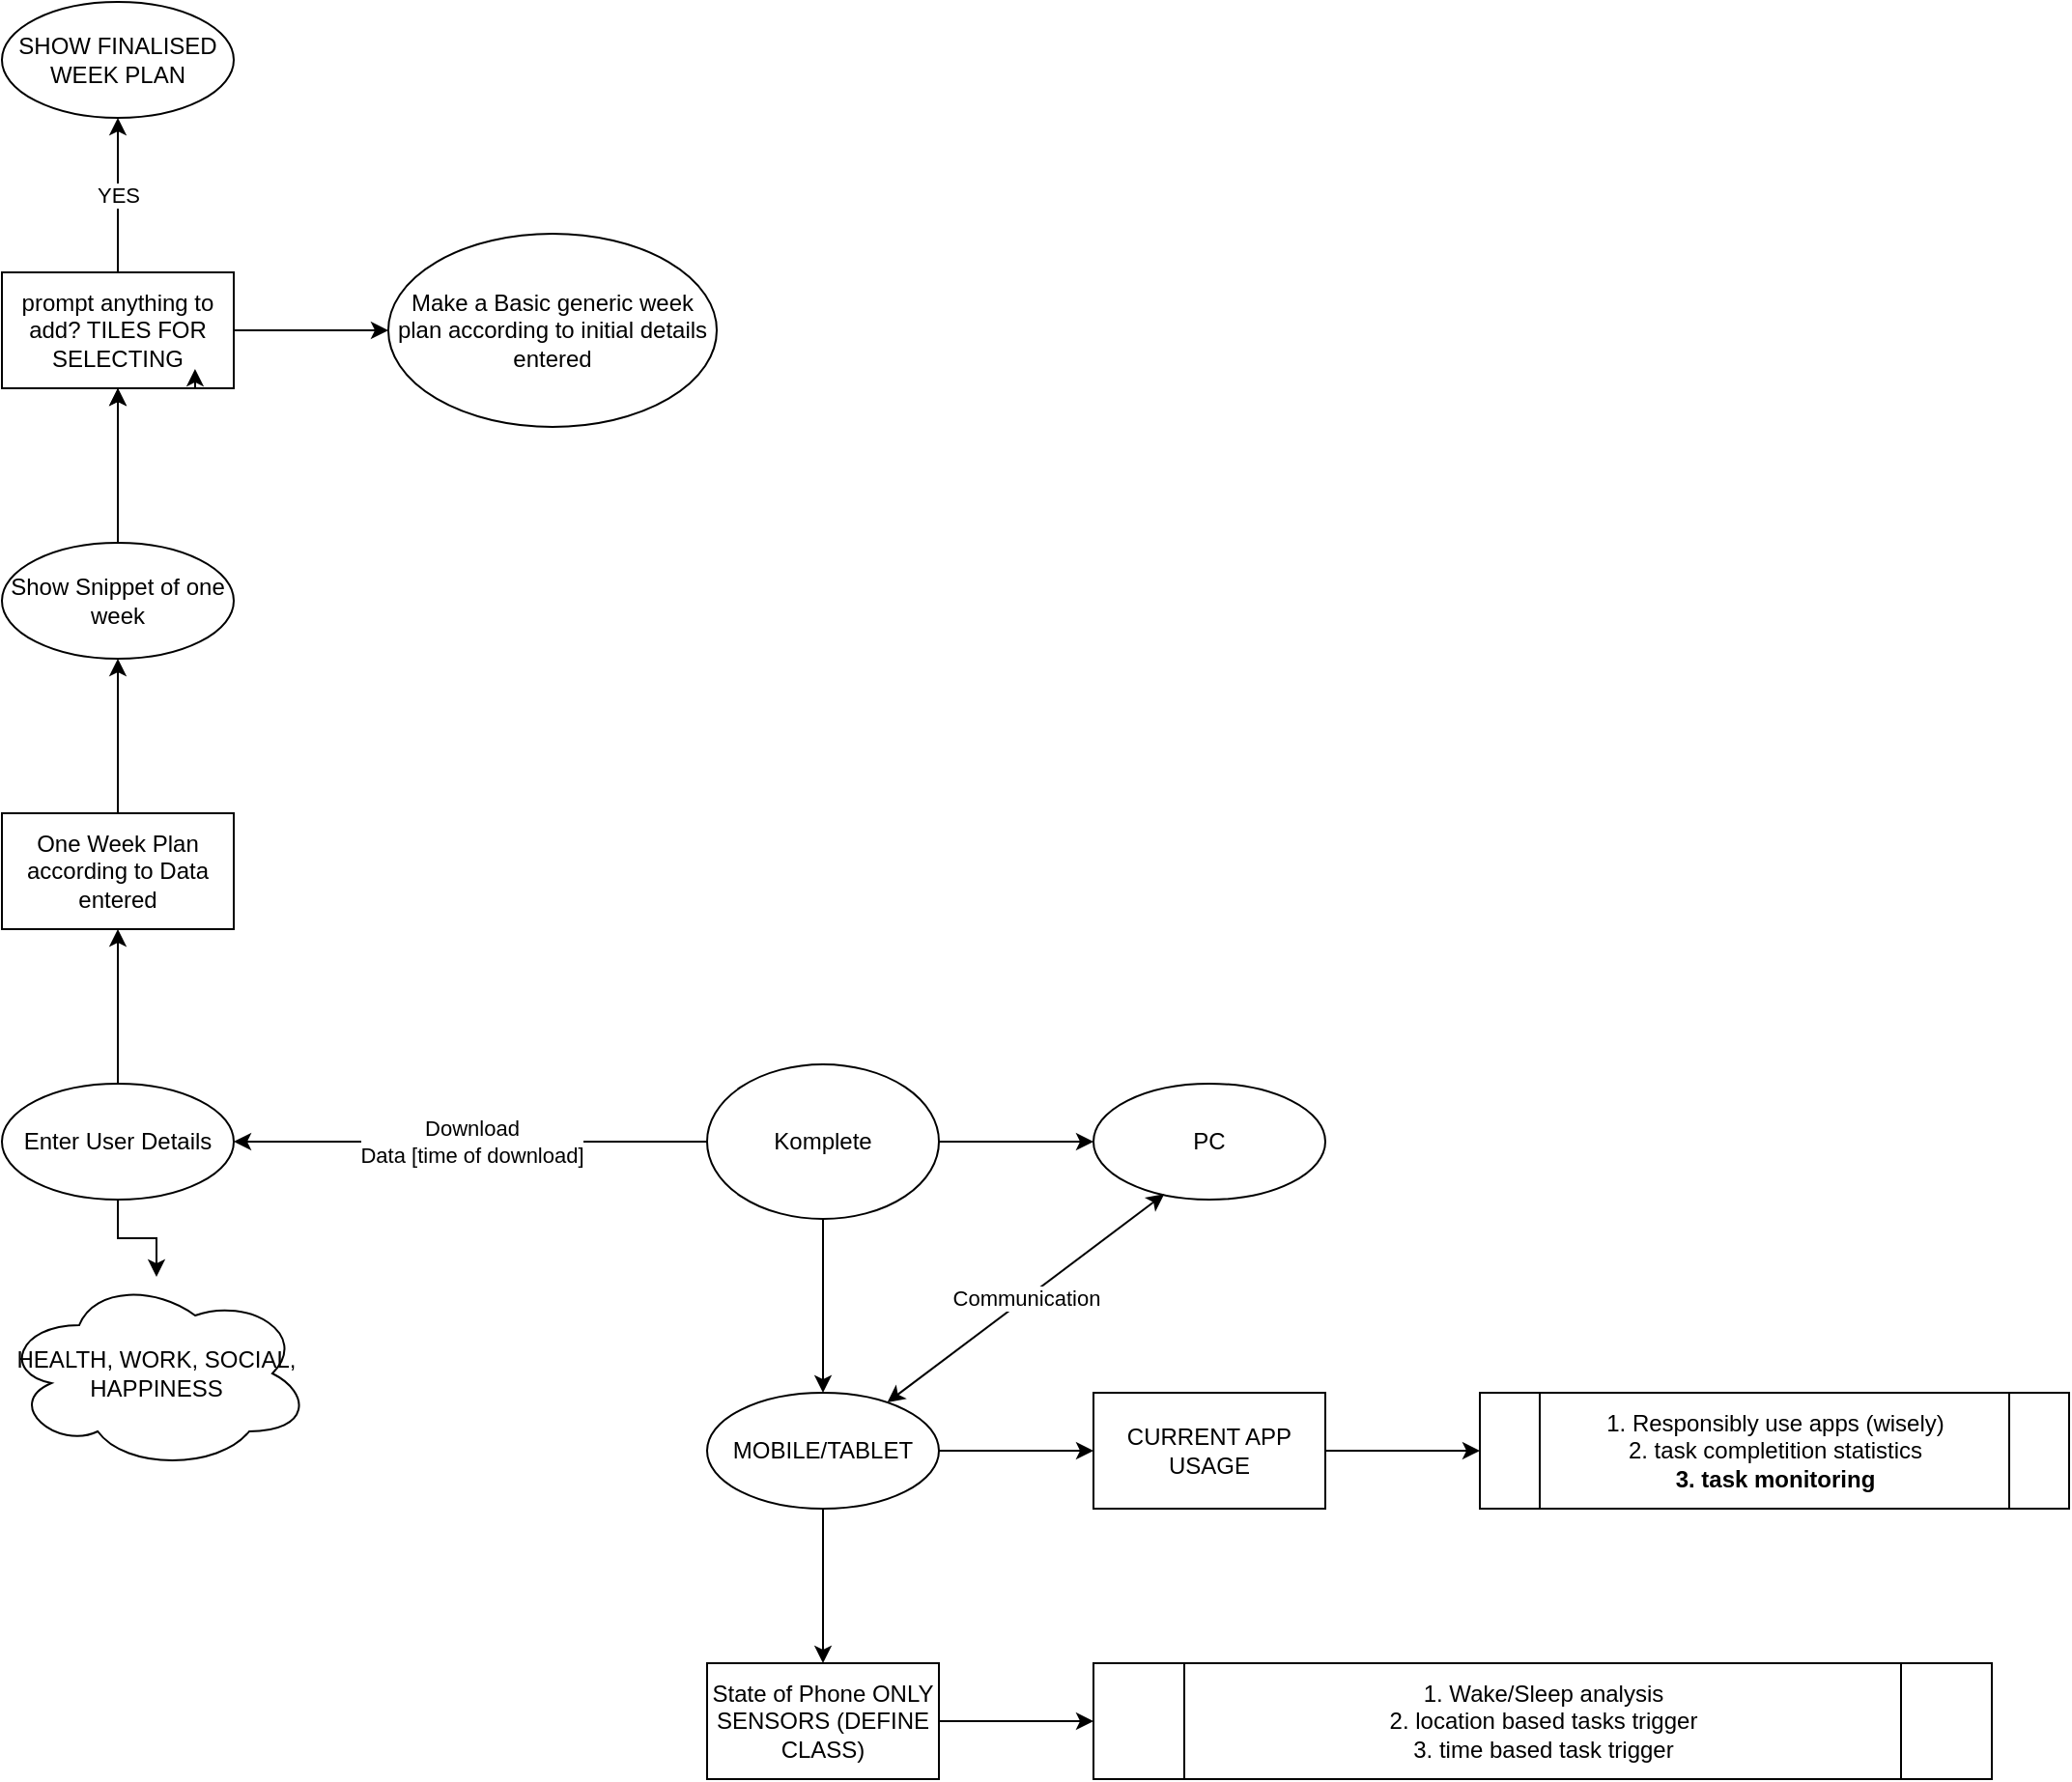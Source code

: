 <mxfile version="14.7.6" type="device"><diagram id="20WWey3oqp5SuSDl-8H8" name="Page-1"><mxGraphModel dx="1463" dy="1961" grid="1" gridSize="10" guides="1" tooltips="1" connect="1" arrows="1" fold="1" page="1" pageScale="1" pageWidth="850" pageHeight="1100" math="0" shadow="0"><root><mxCell id="0"/><mxCell id="1" parent="0"/><mxCell id="9yFTr1-jG7fqZcNR_gV--3" value="Download&lt;br&gt;Data [time of download]" style="edgeStyle=orthogonalEdgeStyle;rounded=0;orthogonalLoop=1;jettySize=auto;html=1;" edge="1" parent="1" source="9yFTr1-jG7fqZcNR_gV--1" target="9yFTr1-jG7fqZcNR_gV--2"><mxGeometry relative="1" as="geometry"/></mxCell><mxCell id="9yFTr1-jG7fqZcNR_gV--24" value="" style="edgeStyle=orthogonalEdgeStyle;rounded=0;orthogonalLoop=1;jettySize=auto;html=1;" edge="1" parent="1" source="9yFTr1-jG7fqZcNR_gV--1" target="9yFTr1-jG7fqZcNR_gV--23"><mxGeometry relative="1" as="geometry"/></mxCell><mxCell id="9yFTr1-jG7fqZcNR_gV--26" value="" style="edgeStyle=orthogonalEdgeStyle;rounded=0;orthogonalLoop=1;jettySize=auto;html=1;" edge="1" parent="1" source="9yFTr1-jG7fqZcNR_gV--1" target="9yFTr1-jG7fqZcNR_gV--25"><mxGeometry relative="1" as="geometry"/></mxCell><mxCell id="9yFTr1-jG7fqZcNR_gV--1" value="Komplete" style="ellipse;whiteSpace=wrap;html=1;" vertex="1" parent="1"><mxGeometry x="365" y="250" width="120" height="80" as="geometry"/></mxCell><mxCell id="9yFTr1-jG7fqZcNR_gV--5" value="" style="edgeStyle=orthogonalEdgeStyle;rounded=0;orthogonalLoop=1;jettySize=auto;html=1;" edge="1" parent="1" source="9yFTr1-jG7fqZcNR_gV--2" target="9yFTr1-jG7fqZcNR_gV--4"><mxGeometry relative="1" as="geometry"/></mxCell><mxCell id="9yFTr1-jG7fqZcNR_gV--22" style="edgeStyle=orthogonalEdgeStyle;rounded=0;orthogonalLoop=1;jettySize=auto;html=1;" edge="1" parent="1" source="9yFTr1-jG7fqZcNR_gV--2" target="9yFTr1-jG7fqZcNR_gV--21"><mxGeometry relative="1" as="geometry"/></mxCell><mxCell id="9yFTr1-jG7fqZcNR_gV--2" value="Enter User Details" style="ellipse;whiteSpace=wrap;html=1;" vertex="1" parent="1"><mxGeometry y="260" width="120" height="60" as="geometry"/></mxCell><mxCell id="9yFTr1-jG7fqZcNR_gV--7" value="" style="edgeStyle=orthogonalEdgeStyle;rounded=0;orthogonalLoop=1;jettySize=auto;html=1;" edge="1" parent="1" source="9yFTr1-jG7fqZcNR_gV--4" target="9yFTr1-jG7fqZcNR_gV--6"><mxGeometry relative="1" as="geometry"/></mxCell><mxCell id="9yFTr1-jG7fqZcNR_gV--4" value="One Week Plan according to Data entered" style="whiteSpace=wrap;html=1;" vertex="1" parent="1"><mxGeometry y="120" width="120" height="60" as="geometry"/></mxCell><mxCell id="9yFTr1-jG7fqZcNR_gV--9" value="" style="edgeStyle=orthogonalEdgeStyle;rounded=0;orthogonalLoop=1;jettySize=auto;html=1;" edge="1" parent="1" source="9yFTr1-jG7fqZcNR_gV--6"><mxGeometry relative="1" as="geometry"><mxPoint x="60" y="-100" as="targetPoint"/></mxGeometry></mxCell><mxCell id="9yFTr1-jG7fqZcNR_gV--11" value="" style="edgeStyle=orthogonalEdgeStyle;rounded=0;orthogonalLoop=1;jettySize=auto;html=1;" edge="1" parent="1" source="9yFTr1-jG7fqZcNR_gV--6" target="9yFTr1-jG7fqZcNR_gV--10"><mxGeometry relative="1" as="geometry"/></mxCell><mxCell id="9yFTr1-jG7fqZcNR_gV--6" value="Show Snippet of one week" style="ellipse;whiteSpace=wrap;html=1;" vertex="1" parent="1"><mxGeometry y="-20" width="120" height="60" as="geometry"/></mxCell><mxCell id="9yFTr1-jG7fqZcNR_gV--13" value="YES&lt;br&gt;" style="edgeStyle=orthogonalEdgeStyle;rounded=0;orthogonalLoop=1;jettySize=auto;html=1;" edge="1" parent="1" source="9yFTr1-jG7fqZcNR_gV--10" target="9yFTr1-jG7fqZcNR_gV--12"><mxGeometry relative="1" as="geometry"/></mxCell><mxCell id="9yFTr1-jG7fqZcNR_gV--20" style="edgeStyle=orthogonalEdgeStyle;rounded=0;orthogonalLoop=1;jettySize=auto;html=1;" edge="1" parent="1" source="9yFTr1-jG7fqZcNR_gV--10" target="9yFTr1-jG7fqZcNR_gV--17"><mxGeometry relative="1" as="geometry"/></mxCell><mxCell id="9yFTr1-jG7fqZcNR_gV--10" value="&lt;span&gt;prompt anything to add? TILES FOR SELECTING&lt;/span&gt;" style="whiteSpace=wrap;html=1;" vertex="1" parent="1"><mxGeometry y="-160" width="120" height="60" as="geometry"/></mxCell><mxCell id="9yFTr1-jG7fqZcNR_gV--12" value="SHOW FINALISED WEEK PLAN" style="ellipse;whiteSpace=wrap;html=1;" vertex="1" parent="1"><mxGeometry y="-300" width="120" height="60" as="geometry"/></mxCell><mxCell id="9yFTr1-jG7fqZcNR_gV--14" style="edgeStyle=orthogonalEdgeStyle;rounded=0;orthogonalLoop=1;jettySize=auto;html=1;exitX=0.75;exitY=1;exitDx=0;exitDy=0;entryX=0.833;entryY=0.833;entryDx=0;entryDy=0;entryPerimeter=0;" edge="1" parent="1" source="9yFTr1-jG7fqZcNR_gV--10" target="9yFTr1-jG7fqZcNR_gV--10"><mxGeometry relative="1" as="geometry"/></mxCell><mxCell id="9yFTr1-jG7fqZcNR_gV--17" value="Make a Basic generic week plan according to initial details entered" style="ellipse;whiteSpace=wrap;html=1;" vertex="1" parent="1"><mxGeometry x="200" y="-180" width="170" height="100" as="geometry"/></mxCell><mxCell id="9yFTr1-jG7fqZcNR_gV--21" value="HEALTH, WORK, SOCIAL, HAPPINESS" style="ellipse;shape=cloud;whiteSpace=wrap;html=1;" vertex="1" parent="1"><mxGeometry y="360" width="160" height="100" as="geometry"/></mxCell><mxCell id="9yFTr1-jG7fqZcNR_gV--23" value="PC" style="ellipse;whiteSpace=wrap;html=1;" vertex="1" parent="1"><mxGeometry x="565" y="260" width="120" height="60" as="geometry"/></mxCell><mxCell id="9yFTr1-jG7fqZcNR_gV--28" value="Communication" style="rounded=0;orthogonalLoop=1;jettySize=auto;html=1;entryX=0.305;entryY=0.953;entryDx=0;entryDy=0;entryPerimeter=0;startArrow=classic;startFill=1;" edge="1" parent="1" source="9yFTr1-jG7fqZcNR_gV--25" target="9yFTr1-jG7fqZcNR_gV--23"><mxGeometry relative="1" as="geometry"/></mxCell><mxCell id="9yFTr1-jG7fqZcNR_gV--32" value="" style="edgeStyle=none;rounded=0;orthogonalLoop=1;jettySize=auto;html=1;startArrow=none;startFill=0;" edge="1" parent="1" source="9yFTr1-jG7fqZcNR_gV--25" target="9yFTr1-jG7fqZcNR_gV--31"><mxGeometry relative="1" as="geometry"/></mxCell><mxCell id="9yFTr1-jG7fqZcNR_gV--34" value="" style="edgeStyle=none;rounded=0;orthogonalLoop=1;jettySize=auto;html=1;startArrow=none;startFill=0;" edge="1" parent="1" source="9yFTr1-jG7fqZcNR_gV--25" target="9yFTr1-jG7fqZcNR_gV--33"><mxGeometry relative="1" as="geometry"/></mxCell><mxCell id="9yFTr1-jG7fqZcNR_gV--25" value="MOBILE/TABLET" style="ellipse;whiteSpace=wrap;html=1;" vertex="1" parent="1"><mxGeometry x="365" y="420" width="120" height="60" as="geometry"/></mxCell><mxCell id="9yFTr1-jG7fqZcNR_gV--38" value="" style="edgeStyle=none;rounded=0;orthogonalLoop=1;jettySize=auto;html=1;startArrow=none;startFill=0;" edge="1" parent="1" source="9yFTr1-jG7fqZcNR_gV--31" target="9yFTr1-jG7fqZcNR_gV--37"><mxGeometry relative="1" as="geometry"/></mxCell><mxCell id="9yFTr1-jG7fqZcNR_gV--31" value="State of Phone ONLY SENSORS (DEFINE CLASS)&lt;br&gt;" style="whiteSpace=wrap;html=1;" vertex="1" parent="1"><mxGeometry x="365" y="560" width="120" height="60" as="geometry"/></mxCell><mxCell id="9yFTr1-jG7fqZcNR_gV--36" value="" style="edgeStyle=none;rounded=0;orthogonalLoop=1;jettySize=auto;html=1;startArrow=none;startFill=0;" edge="1" parent="1" source="9yFTr1-jG7fqZcNR_gV--33" target="9yFTr1-jG7fqZcNR_gV--35"><mxGeometry relative="1" as="geometry"/></mxCell><mxCell id="9yFTr1-jG7fqZcNR_gV--33" value="CURRENT APP USAGE" style="whiteSpace=wrap;html=1;" vertex="1" parent="1"><mxGeometry x="565" y="420" width="120" height="60" as="geometry"/></mxCell><mxCell id="9yFTr1-jG7fqZcNR_gV--35" value="1. Responsibly use apps (wisely)&lt;br&gt;2. task completition statistics&lt;br&gt;&lt;b&gt;3. task monitoring&lt;/b&gt;" style="shape=process;whiteSpace=wrap;html=1;backgroundOutline=1;" vertex="1" parent="1"><mxGeometry x="765" y="420" width="305" height="60" as="geometry"/></mxCell><mxCell id="9yFTr1-jG7fqZcNR_gV--37" value="1. Wake/Sleep analysis&lt;br&gt;2. location based tasks trigger&lt;br&gt;3. time based task trigger&lt;br&gt;" style="shape=process;whiteSpace=wrap;html=1;backgroundOutline=1;" vertex="1" parent="1"><mxGeometry x="565" y="560" width="465" height="60" as="geometry"/></mxCell></root></mxGraphModel></diagram></mxfile>